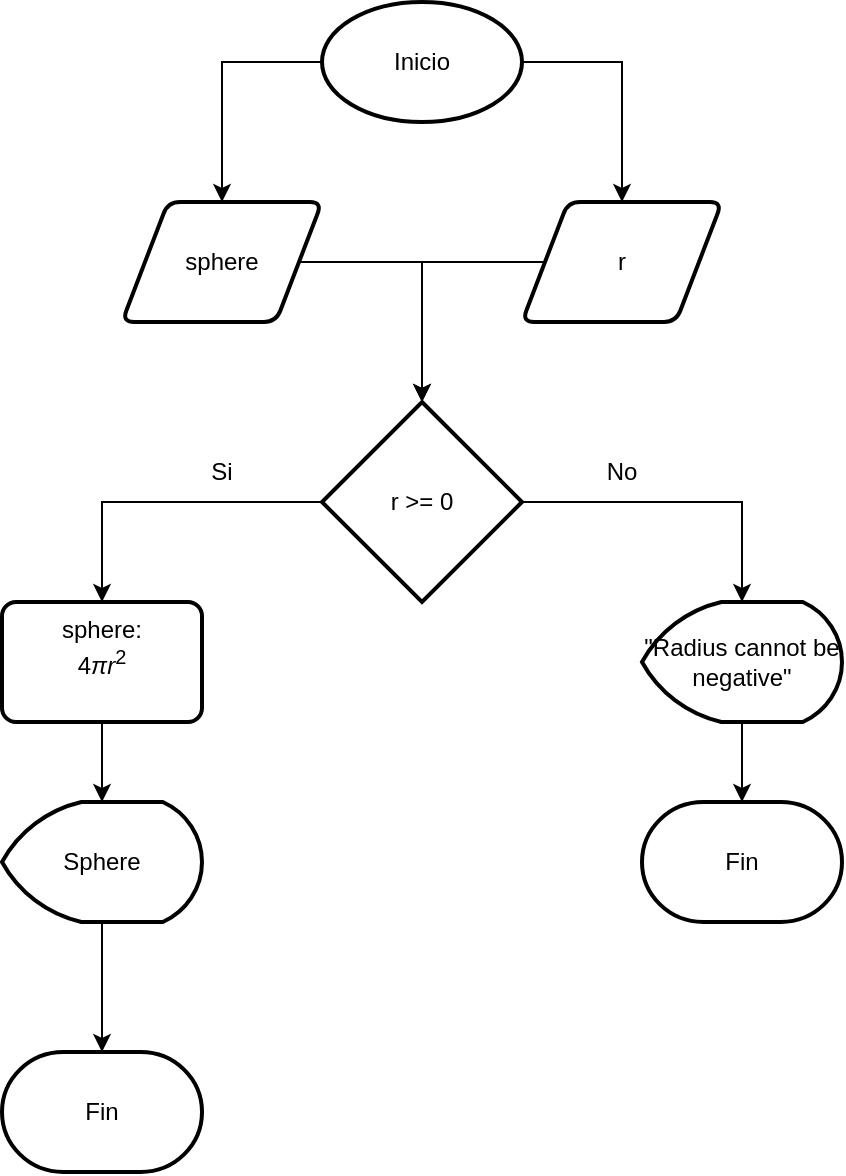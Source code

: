 <mxfile version="24.3.1" type="github">
  <diagram name="Página-1" id="1w-2qHGkByeB6x6r1jN1">
    <mxGraphModel dx="880" dy="1561" grid="1" gridSize="10" guides="1" tooltips="1" connect="1" arrows="1" fold="1" page="1" pageScale="1" pageWidth="827" pageHeight="1169" math="0" shadow="0">
      <root>
        <mxCell id="0" />
        <mxCell id="1" parent="0" />
        <mxCell id="Go0iKj1DoSxpAmupvIPo-8" style="edgeStyle=orthogonalEdgeStyle;rounded=0;orthogonalLoop=1;jettySize=auto;html=1;entryX=0.5;entryY=0;entryDx=0;entryDy=0;" edge="1" parent="1" source="Go0iKj1DoSxpAmupvIPo-1" target="Go0iKj1DoSxpAmupvIPo-6">
          <mxGeometry relative="1" as="geometry">
            <Array as="points">
              <mxPoint x="300" y="30" />
            </Array>
          </mxGeometry>
        </mxCell>
        <mxCell id="Go0iKj1DoSxpAmupvIPo-10" style="edgeStyle=orthogonalEdgeStyle;rounded=0;orthogonalLoop=1;jettySize=auto;html=1;entryX=0.5;entryY=0;entryDx=0;entryDy=0;" edge="1" parent="1" source="Go0iKj1DoSxpAmupvIPo-1" target="Go0iKj1DoSxpAmupvIPo-7">
          <mxGeometry relative="1" as="geometry">
            <Array as="points">
              <mxPoint x="500" y="30" />
            </Array>
          </mxGeometry>
        </mxCell>
        <mxCell id="Go0iKj1DoSxpAmupvIPo-1" value="Inicio" style="strokeWidth=2;html=1;shape=mxgraph.flowchart.start_1;whiteSpace=wrap;" vertex="1" parent="1">
          <mxGeometry x="350" width="100" height="60" as="geometry" />
        </mxCell>
        <mxCell id="Go0iKj1DoSxpAmupvIPo-6" value="sphere" style="shape=parallelogram;html=1;strokeWidth=2;perimeter=parallelogramPerimeter;whiteSpace=wrap;rounded=1;arcSize=12;size=0.23;" vertex="1" parent="1">
          <mxGeometry x="250" y="100" width="100" height="60" as="geometry" />
        </mxCell>
        <mxCell id="Go0iKj1DoSxpAmupvIPo-7" value="r" style="shape=parallelogram;html=1;strokeWidth=2;perimeter=parallelogramPerimeter;whiteSpace=wrap;rounded=1;arcSize=12;size=0.23;" vertex="1" parent="1">
          <mxGeometry x="450" y="100" width="100" height="60" as="geometry" />
        </mxCell>
        <mxCell id="Go0iKj1DoSxpAmupvIPo-16" style="edgeStyle=orthogonalEdgeStyle;rounded=0;orthogonalLoop=1;jettySize=auto;html=1;exitX=0;exitY=0.5;exitDx=0;exitDy=0;exitPerimeter=0;entryX=0.5;entryY=0;entryDx=0;entryDy=0;" edge="1" parent="1" source="Go0iKj1DoSxpAmupvIPo-11" target="Go0iKj1DoSxpAmupvIPo-15">
          <mxGeometry relative="1" as="geometry" />
        </mxCell>
        <mxCell id="Go0iKj1DoSxpAmupvIPo-18" style="edgeStyle=orthogonalEdgeStyle;rounded=0;orthogonalLoop=1;jettySize=auto;html=1;entryX=0.5;entryY=0;entryDx=0;entryDy=0;entryPerimeter=0;" edge="1" parent="1" source="Go0iKj1DoSxpAmupvIPo-11" target="Go0iKj1DoSxpAmupvIPo-22">
          <mxGeometry relative="1" as="geometry">
            <mxPoint x="560" y="300" as="targetPoint" />
          </mxGeometry>
        </mxCell>
        <mxCell id="Go0iKj1DoSxpAmupvIPo-11" value="r &amp;gt;= 0" style="strokeWidth=2;html=1;shape=mxgraph.flowchart.decision;whiteSpace=wrap;" vertex="1" parent="1">
          <mxGeometry x="350" y="200" width="100" height="100" as="geometry" />
        </mxCell>
        <mxCell id="Go0iKj1DoSxpAmupvIPo-13" style="edgeStyle=orthogonalEdgeStyle;rounded=0;orthogonalLoop=1;jettySize=auto;html=1;entryX=0.5;entryY=0;entryDx=0;entryDy=0;entryPerimeter=0;" edge="1" parent="1" source="Go0iKj1DoSxpAmupvIPo-6" target="Go0iKj1DoSxpAmupvIPo-11">
          <mxGeometry relative="1" as="geometry">
            <Array as="points">
              <mxPoint x="400" y="130" />
            </Array>
          </mxGeometry>
        </mxCell>
        <mxCell id="Go0iKj1DoSxpAmupvIPo-14" style="edgeStyle=orthogonalEdgeStyle;rounded=0;orthogonalLoop=1;jettySize=auto;html=1;entryX=0.5;entryY=0;entryDx=0;entryDy=0;entryPerimeter=0;" edge="1" parent="1" source="Go0iKj1DoSxpAmupvIPo-7" target="Go0iKj1DoSxpAmupvIPo-11">
          <mxGeometry relative="1" as="geometry">
            <Array as="points">
              <mxPoint x="400" y="130" />
            </Array>
          </mxGeometry>
        </mxCell>
        <mxCell id="Go0iKj1DoSxpAmupvIPo-21" value="" style="edgeStyle=orthogonalEdgeStyle;rounded=0;orthogonalLoop=1;jettySize=auto;html=1;" edge="1" parent="1" source="Go0iKj1DoSxpAmupvIPo-15" target="Go0iKj1DoSxpAmupvIPo-20">
          <mxGeometry relative="1" as="geometry" />
        </mxCell>
        <mxCell id="Go0iKj1DoSxpAmupvIPo-15" value="&lt;div&gt;sphere: &lt;br&gt;&lt;/div&gt;&lt;div&gt;4&lt;span&gt;&lt;em&gt;πr&lt;/em&gt;&lt;/span&gt;&lt;sup&gt;&lt;span style=&quot;mso-ansi-language:ES-MX&quot; lang=&quot;ES-MX&quot;&gt;2&lt;/span&gt;&lt;/sup&gt;&lt;br/&gt;&lt;br/&gt;&lt;/div&gt;" style="rounded=1;whiteSpace=wrap;html=1;absoluteArcSize=1;arcSize=14;strokeWidth=2;" vertex="1" parent="1">
          <mxGeometry x="190" y="300" width="100" height="60" as="geometry" />
        </mxCell>
        <mxCell id="Go0iKj1DoSxpAmupvIPo-24" value="" style="edgeStyle=orthogonalEdgeStyle;rounded=0;orthogonalLoop=1;jettySize=auto;html=1;" edge="1" parent="1" source="Go0iKj1DoSxpAmupvIPo-20" target="Go0iKj1DoSxpAmupvIPo-23">
          <mxGeometry relative="1" as="geometry" />
        </mxCell>
        <mxCell id="Go0iKj1DoSxpAmupvIPo-20" value="Sphere" style="strokeWidth=2;html=1;shape=mxgraph.flowchart.display;whiteSpace=wrap;" vertex="1" parent="1">
          <mxGeometry x="190" y="400" width="100" height="60" as="geometry" />
        </mxCell>
        <mxCell id="Go0iKj1DoSxpAmupvIPo-27" value="" style="edgeStyle=orthogonalEdgeStyle;rounded=0;orthogonalLoop=1;jettySize=auto;html=1;" edge="1" parent="1" source="Go0iKj1DoSxpAmupvIPo-22" target="Go0iKj1DoSxpAmupvIPo-26">
          <mxGeometry relative="1" as="geometry" />
        </mxCell>
        <mxCell id="Go0iKj1DoSxpAmupvIPo-22" value="&quot;Radius cannot be negative&quot;" style="strokeWidth=2;html=1;shape=mxgraph.flowchart.display;whiteSpace=wrap;" vertex="1" parent="1">
          <mxGeometry x="510" y="300" width="100" height="60" as="geometry" />
        </mxCell>
        <mxCell id="Go0iKj1DoSxpAmupvIPo-23" value="Fin" style="strokeWidth=2;html=1;shape=mxgraph.flowchart.terminator;whiteSpace=wrap;" vertex="1" parent="1">
          <mxGeometry x="190" y="525" width="100" height="60" as="geometry" />
        </mxCell>
        <mxCell id="Go0iKj1DoSxpAmupvIPo-26" value="Fin" style="strokeWidth=2;html=1;shape=mxgraph.flowchart.terminator;whiteSpace=wrap;" vertex="1" parent="1">
          <mxGeometry x="510" y="400" width="100" height="60" as="geometry" />
        </mxCell>
        <mxCell id="Go0iKj1DoSxpAmupvIPo-28" value="&lt;div&gt;Si&lt;/div&gt;" style="text;html=1;align=center;verticalAlign=middle;whiteSpace=wrap;rounded=0;" vertex="1" parent="1">
          <mxGeometry x="270" y="220" width="60" height="30" as="geometry" />
        </mxCell>
        <mxCell id="Go0iKj1DoSxpAmupvIPo-29" value="No" style="text;html=1;align=center;verticalAlign=middle;whiteSpace=wrap;rounded=0;" vertex="1" parent="1">
          <mxGeometry x="470" y="220" width="60" height="30" as="geometry" />
        </mxCell>
      </root>
    </mxGraphModel>
  </diagram>
</mxfile>
